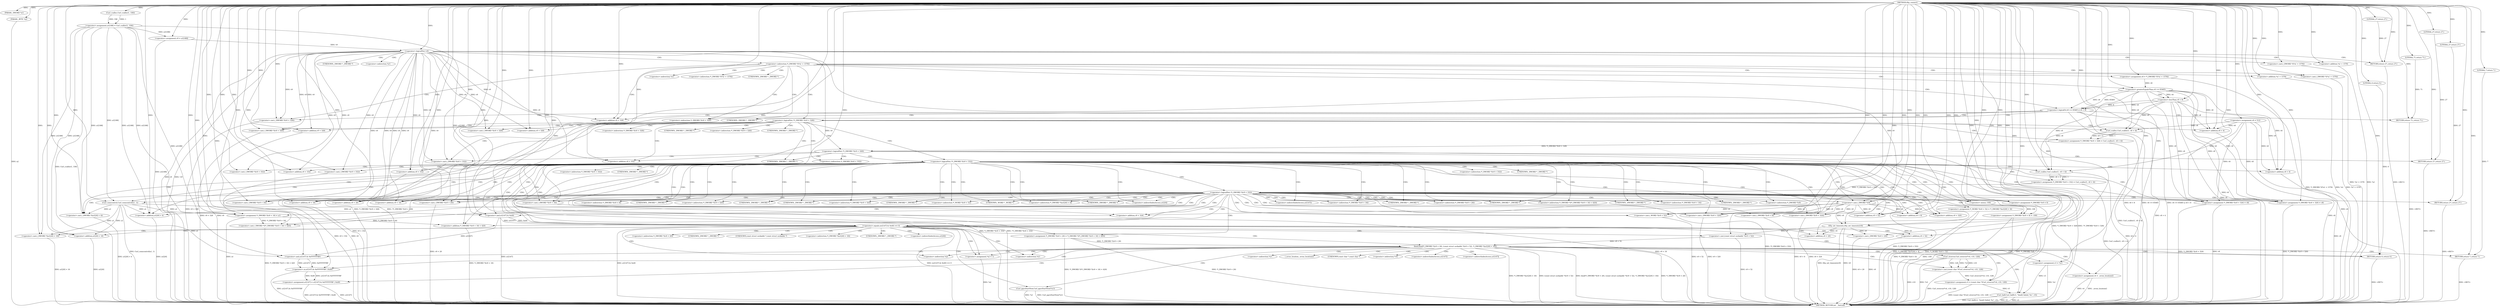 digraph tftp_connect {  
"1000107" [label = "(METHOD,tftp_connect)" ]
"1000377" [label = "(METHOD_RETURN,int __fastcall)" ]
"1000108" [label = "(PARAM,_DWORD *a1)" ]
"1000109" [label = "(PARAM,_BYTE *a2)" ]
"1000117" [label = "(<operator>.assignment,v8 = 512)" ]
"1000120" [label = "(<operator>.assignment,a1[188] = Curl_ccalloc(1, 336))" ]
"1000124" [label = "(Curl_ccalloc,Curl_ccalloc(1, 336))" ]
"1000127" [label = "(<operator>.assignment,v9 = a1[188])" ]
"1000133" [label = "(<operator>.logicalNot,!v9)" ]
"1000135" [label = "(RETURN,return 27;,return 27;)" ]
"1000136" [label = "(LITERAL,27,return 27;)" ]
"1000139" [label = "(<operator>.cast,(_DWORD *)(*a1 + 1576))" ]
"1000141" [label = "(<operator>.addition,*a1 + 1576)" ]
"1000146" [label = "(<operator>.assignment,v8 = *(_DWORD *)(*a1 + 1576))" ]
"1000149" [label = "(<operator>.cast,(_DWORD *)(*a1 + 1576))" ]
"1000151" [label = "(<operator>.addition,*a1 + 1576)" ]
"1000156" [label = "(<operator>.logicalOr,v8 >= 65465 || v8 < 8)" ]
"1000157" [label = "(<operator>.greaterEqualsThan,v8 >= 65465)" ]
"1000160" [label = "(<operator>.lessThan,v8 < 8)" ]
"1000163" [label = "(RETURN,return 71;,return 71;)" ]
"1000164" [label = "(LITERAL,71,return 71;)" ]
"1000166" [label = "(<operator>.logicalNot,!*(_DWORD *)(v9 + 328))" ]
"1000168" [label = "(<operator>.cast,(_DWORD *)(v9 + 328))" ]
"1000170" [label = "(<operator>.addition,v9 + 328)" ]
"1000174" [label = "(<operator>.assignment,*(_DWORD *)(v9 + 328) = Curl_ccalloc(1, v8 + 4))" ]
"1000176" [label = "(<operator>.cast,(_DWORD *)(v9 + 328))" ]
"1000178" [label = "(<operator>.addition,v9 + 328)" ]
"1000181" [label = "(Curl_ccalloc,Curl_ccalloc(1, v8 + 4))" ]
"1000183" [label = "(<operator>.addition,v8 + 4)" ]
"1000187" [label = "(<operator>.logicalNot,!*(_DWORD *)(v9 + 328))" ]
"1000189" [label = "(<operator>.cast,(_DWORD *)(v9 + 328))" ]
"1000191" [label = "(<operator>.addition,v9 + 328)" ]
"1000194" [label = "(RETURN,return 27;,return 27;)" ]
"1000195" [label = "(LITERAL,27,return 27;)" ]
"1000197" [label = "(<operator>.logicalNot,!*(_DWORD *)(v9 + 332))" ]
"1000199" [label = "(<operator>.cast,(_DWORD *)(v9 + 332))" ]
"1000201" [label = "(<operator>.addition,v9 + 332)" ]
"1000205" [label = "(<operator>.assignment,*(_DWORD *)(v9 + 332) = Curl_ccalloc(1, v8 + 4))" ]
"1000207" [label = "(<operator>.cast,(_DWORD *)(v9 + 332))" ]
"1000209" [label = "(<operator>.addition,v9 + 332)" ]
"1000212" [label = "(Curl_ccalloc,Curl_ccalloc(1, v8 + 4))" ]
"1000214" [label = "(<operator>.addition,v8 + 4)" ]
"1000218" [label = "(<operator>.logicalNot,!*(_DWORD *)(v9 + 332))" ]
"1000220" [label = "(<operator>.cast,(_DWORD *)(v9 + 332))" ]
"1000222" [label = "(<operator>.addition,v9 + 332)" ]
"1000225" [label = "(RETURN,return 27;,return 27;)" ]
"1000226" [label = "(LITERAL,27,return 27;)" ]
"1000227" [label = "(Curl_conncontrol,Curl_conncontrol(a1, 1))" ]
"1000230" [label = "(<operator>.assignment,*(_DWORD *)(v9 + 16) = a1)" ]
"1000232" [label = "(<operator>.cast,(_DWORD *)(v9 + 16))" ]
"1000234" [label = "(<operator>.addition,v9 + 16)" ]
"1000238" [label = "(<operator>.assignment,*(_DWORD *)(v9 + 20) = *(_DWORD *)(*(_DWORD *)(v9 + 16) + 420))" ]
"1000240" [label = "(<operator>.cast,(_DWORD *)(v9 + 20))" ]
"1000242" [label = "(<operator>.addition,v9 + 20)" ]
"1000246" [label = "(<operator>.cast,(_DWORD *)(*(_DWORD *)(v9 + 16) + 420))" ]
"1000248" [label = "(<operator>.addition,*(_DWORD *)(v9 + 16) + 420)" ]
"1000250" [label = "(<operator>.cast,(_DWORD *)(v9 + 16))" ]
"1000252" [label = "(<operator>.addition,v9 + 16)" ]
"1000256" [label = "(<operator>.assignment,*(_DWORD *)v9 = 0)" ]
"1000258" [label = "(<operator>.cast,(_DWORD *)v9)" ]
"1000262" [label = "(<operator>.assignment,*(_DWORD *)(v9 + 8) = -100)" ]
"1000264" [label = "(<operator>.cast,(_DWORD *)(v9 + 8))" ]
"1000266" [label = "(<operator>.addition,v9 + 8)" ]
"1000269" [label = "(<operator>.minus,-100)" ]
"1000271" [label = "(<operator>.assignment,*(_DWORD *)(v9 + 320) = v8)" ]
"1000273" [label = "(<operator>.cast,(_DWORD *)(v9 + 320))" ]
"1000275" [label = "(<operator>.addition,v9 + 320)" ]
"1000279" [label = "(<operator>.assignment,*(_DWORD *)(v9 + 324) = v8)" ]
"1000281" [label = "(<operator>.cast,(_DWORD *)(v9 + 324))" ]
"1000283" [label = "(<operator>.addition,v9 + 324)" ]
"1000287" [label = "(<operator>.assignment,*(_WORD *)(v9 + 52) = *(_DWORD *)(a1[20] + 4))" ]
"1000289" [label = "(<operator>.cast,(_WORD *)(v9 + 52))" ]
"1000291" [label = "(<operator>.addition,v9 + 52)" ]
"1000295" [label = "(<operator>.cast,(_DWORD *)(a1[20] + 4))" ]
"1000297" [label = "(<operator>.addition,a1[20] + 4)" ]
"1000302" [label = "(tftp_set_timeouts,tftp_set_timeouts(v9))" ]
"1000305" [label = "(<operator>.equals,(a1[147] & 0x40) == 0)" ]
"1000306" [label = "(<operator>.and,a1[147] & 0x40)" ]
"1000314" [label = "(bind,bind(*(_DWORD *)(v9 + 20), (const struct sockaddr *)(v9 + 52), *(_DWORD *)(a1[20] + 16)))" ]
"1000316" [label = "(<operator>.cast,(_DWORD *)(v9 + 20))" ]
"1000318" [label = "(<operator>.addition,v9 + 20)" ]
"1000321" [label = "(<operator>.cast,(const struct sockaddr *)(v9 + 52))" ]
"1000323" [label = "(<operator>.addition,v9 + 52)" ]
"1000327" [label = "(<operator>.cast,(_DWORD *)(a1[20] + 16))" ]
"1000329" [label = "(<operator>.addition,a1[20] + 16)" ]
"1000335" [label = "(<operator>.assignment,v3 = *a1)" ]
"1000339" [label = "(<operator>.assignment,v4 = _errno_location())" ]
"1000342" [label = "(<operator>.assignment,v5 = (const char *)Curl_strerror(*v4, v10, 128))" ]
"1000344" [label = "(<operator>.cast,(const char *)Curl_strerror(*v4, v10, 128))" ]
"1000346" [label = "(Curl_strerror,Curl_strerror(*v4, v10, 128))" ]
"1000351" [label = "(Curl_failf,Curl_failf(v3, \"bind() failed; %s\", v5))" ]
"1000355" [label = "(RETURN,return 7;,return 7;)" ]
"1000356" [label = "(LITERAL,7,return 7;)" ]
"1000357" [label = "(<operator>.assignment,a1[147] = a1[147] & 0xFFFFFFBF | 0x40)" ]
"1000361" [label = "(<operator>.or,a1[147] & 0xFFFFFFBF | 0x40)" ]
"1000362" [label = "(<operator>.and,a1[147] & 0xFFFFFFBF)" ]
"1000368" [label = "(Curl_pgrsStartNow,Curl_pgrsStartNow(*a1))" ]
"1000371" [label = "(<operator>.assignment,*a2 = 1)" ]
"1000375" [label = "(RETURN,return 0;,return 0;)" ]
"1000376" [label = "(LITERAL,0,return 0;)" ]
"1000138" [label = "(<operator>.indirection,*(_DWORD *)(*a1 + 1576))" ]
"1000140" [label = "(UNKNOWN,_DWORD *,_DWORD *)" ]
"1000142" [label = "(<operator>.indirection,*a1)" ]
"1000148" [label = "(<operator>.indirection,*(_DWORD *)(*a1 + 1576))" ]
"1000150" [label = "(UNKNOWN,_DWORD *,_DWORD *)" ]
"1000152" [label = "(<operator>.indirection,*a1)" ]
"1000167" [label = "(<operator>.indirection,*(_DWORD *)(v9 + 328))" ]
"1000169" [label = "(UNKNOWN,_DWORD *,_DWORD *)" ]
"1000175" [label = "(<operator>.indirection,*(_DWORD *)(v9 + 328))" ]
"1000177" [label = "(UNKNOWN,_DWORD *,_DWORD *)" ]
"1000188" [label = "(<operator>.indirection,*(_DWORD *)(v9 + 328))" ]
"1000190" [label = "(UNKNOWN,_DWORD *,_DWORD *)" ]
"1000198" [label = "(<operator>.indirection,*(_DWORD *)(v9 + 332))" ]
"1000200" [label = "(UNKNOWN,_DWORD *,_DWORD *)" ]
"1000206" [label = "(<operator>.indirection,*(_DWORD *)(v9 + 332))" ]
"1000208" [label = "(UNKNOWN,_DWORD *,_DWORD *)" ]
"1000219" [label = "(<operator>.indirection,*(_DWORD *)(v9 + 332))" ]
"1000221" [label = "(UNKNOWN,_DWORD *,_DWORD *)" ]
"1000231" [label = "(<operator>.indirection,*(_DWORD *)(v9 + 16))" ]
"1000233" [label = "(UNKNOWN,_DWORD *,_DWORD *)" ]
"1000239" [label = "(<operator>.indirection,*(_DWORD *)(v9 + 20))" ]
"1000241" [label = "(UNKNOWN,_DWORD *,_DWORD *)" ]
"1000245" [label = "(<operator>.indirection,*(_DWORD *)(*(_DWORD *)(v9 + 16) + 420))" ]
"1000247" [label = "(UNKNOWN,_DWORD *,_DWORD *)" ]
"1000249" [label = "(<operator>.indirection,*(_DWORD *)(v9 + 16))" ]
"1000251" [label = "(UNKNOWN,_DWORD *,_DWORD *)" ]
"1000257" [label = "(<operator>.indirection,*(_DWORD *)v9)" ]
"1000259" [label = "(UNKNOWN,_DWORD *,_DWORD *)" ]
"1000263" [label = "(<operator>.indirection,*(_DWORD *)(v9 + 8))" ]
"1000265" [label = "(UNKNOWN,_DWORD *,_DWORD *)" ]
"1000272" [label = "(<operator>.indirection,*(_DWORD *)(v9 + 320))" ]
"1000274" [label = "(UNKNOWN,_DWORD *,_DWORD *)" ]
"1000280" [label = "(<operator>.indirection,*(_DWORD *)(v9 + 324))" ]
"1000282" [label = "(UNKNOWN,_DWORD *,_DWORD *)" ]
"1000288" [label = "(<operator>.indirection,*(_WORD *)(v9 + 52))" ]
"1000290" [label = "(UNKNOWN,_WORD *,_WORD *)" ]
"1000294" [label = "(<operator>.indirection,*(_DWORD *)(a1[20] + 4))" ]
"1000296" [label = "(UNKNOWN,_DWORD *,_DWORD *)" ]
"1000298" [label = "(<operator>.indirectIndexAccess,a1[20])" ]
"1000307" [label = "(<operator>.indirectIndexAccess,a1[147])" ]
"1000315" [label = "(<operator>.indirection,*(_DWORD *)(v9 + 20))" ]
"1000317" [label = "(UNKNOWN,_DWORD *,_DWORD *)" ]
"1000322" [label = "(UNKNOWN,const struct sockaddr *,const struct sockaddr *)" ]
"1000326" [label = "(<operator>.indirection,*(_DWORD *)(a1[20] + 16))" ]
"1000328" [label = "(UNKNOWN,_DWORD *,_DWORD *)" ]
"1000330" [label = "(<operator>.indirectIndexAccess,a1[20])" ]
"1000337" [label = "(<operator>.indirection,*a1)" ]
"1000341" [label = "(_errno_location,_errno_location())" ]
"1000345" [label = "(UNKNOWN,const char *,const char *)" ]
"1000347" [label = "(<operator>.indirection,*v4)" ]
"1000358" [label = "(<operator>.indirectIndexAccess,a1[147])" ]
"1000363" [label = "(<operator>.indirectIndexAccess,a1[147])" ]
"1000369" [label = "(<operator>.indirection,*a1)" ]
"1000372" [label = "(<operator>.indirection,*a2)" ]
  "1000212" -> "1000377"  [ label = "DDG: v8 + 4"] 
  "1000146" -> "1000377"  [ label = "DDG: *(_DWORD *)(*a1 + 1576)"] 
  "1000344" -> "1000377"  [ label = "DDG: Curl_strerror(*v4, v10, 128)"] 
  "1000205" -> "1000377"  [ label = "DDG: Curl_ccalloc(1, v8 + 4)"] 
  "1000174" -> "1000377"  [ label = "DDG: Curl_ccalloc(1, v8 + 4)"] 
  "1000287" -> "1000377"  [ label = "DDG: *(_DWORD *)(a1[20] + 4)"] 
  "1000166" -> "1000377"  [ label = "DDG: *(_DWORD *)(v9 + 328)"] 
  "1000160" -> "1000377"  [ label = "DDG: v8"] 
  "1000218" -> "1000377"  [ label = "DDG: !*(_DWORD *)(v9 + 332)"] 
  "1000189" -> "1000377"  [ label = "DDG: v9 + 328"] 
  "1000306" -> "1000377"  [ label = "DDG: a1[147]"] 
  "1000351" -> "1000377"  [ label = "DDG: v3"] 
  "1000109" -> "1000377"  [ label = "DDG: a2"] 
  "1000222" -> "1000377"  [ label = "DDG: v9"] 
  "1000238" -> "1000377"  [ label = "DDG: *(_DWORD *)(v9 + 20)"] 
  "1000166" -> "1000377"  [ label = "DDG: !*(_DWORD *)(v9 + 328)"] 
  "1000342" -> "1000377"  [ label = "DDG: (const char *)Curl_strerror(*v4, v10, 128)"] 
  "1000329" -> "1000377"  [ label = "DDG: a1[20]"] 
  "1000314" -> "1000377"  [ label = "DDG: (const struct sockaddr *)(v9 + 52)"] 
  "1000262" -> "1000377"  [ label = "DDG: -100"] 
  "1000120" -> "1000377"  [ label = "DDG: Curl_ccalloc(1, 336)"] 
  "1000335" -> "1000377"  [ label = "DDG: *a1"] 
  "1000117" -> "1000377"  [ label = "DDG: v8"] 
  "1000141" -> "1000377"  [ label = "DDG: *a1"] 
  "1000183" -> "1000377"  [ label = "DDG: v8"] 
  "1000351" -> "1000377"  [ label = "DDG: Curl_failf(v3, \"bind() failed; %s\", v5)"] 
  "1000321" -> "1000377"  [ label = "DDG: v9 + 52"] 
  "1000156" -> "1000377"  [ label = "DDG: v8 >= 65465"] 
  "1000368" -> "1000377"  [ label = "DDG: *a1"] 
  "1000151" -> "1000377"  [ label = "DDG: *a1"] 
  "1000133" -> "1000377"  [ label = "DDG: v9"] 
  "1000297" -> "1000377"  [ label = "DDG: a1[20]"] 
  "1000271" -> "1000377"  [ label = "DDG: *(_DWORD *)(v9 + 320)"] 
  "1000281" -> "1000377"  [ label = "DDG: v9 + 324"] 
  "1000264" -> "1000377"  [ label = "DDG: v9 + 8"] 
  "1000227" -> "1000377"  [ label = "DDG: Curl_conncontrol(a1, 1)"] 
  "1000302" -> "1000377"  [ label = "DDG: tftp_set_timeouts(v9)"] 
  "1000181" -> "1000377"  [ label = "DDG: v8 + 4"] 
  "1000133" -> "1000377"  [ label = "DDG: !v9"] 
  "1000368" -> "1000377"  [ label = "DDG: Curl_pgrsStartNow(*a1)"] 
  "1000339" -> "1000377"  [ label = "DDG: _errno_location()"] 
  "1000157" -> "1000377"  [ label = "DDG: v8"] 
  "1000214" -> "1000377"  [ label = "DDG: v8"] 
  "1000230" -> "1000377"  [ label = "DDG: a1"] 
  "1000262" -> "1000377"  [ label = "DDG: *(_DWORD *)(v9 + 8)"] 
  "1000287" -> "1000377"  [ label = "DDG: *(_WORD *)(v9 + 52)"] 
  "1000357" -> "1000377"  [ label = "DDG: a1[147] & 0xFFFFFFBF | 0x40"] 
  "1000220" -> "1000377"  [ label = "DDG: v9 + 332"] 
  "1000314" -> "1000377"  [ label = "DDG: bind(*(_DWORD *)(v9 + 20), (const struct sockaddr *)(v9 + 52), *(_DWORD *)(a1[20] + 16))"] 
  "1000273" -> "1000377"  [ label = "DDG: v9 + 320"] 
  "1000248" -> "1000377"  [ label = "DDG: *(_DWORD *)(v9 + 16)"] 
  "1000246" -> "1000377"  [ label = "DDG: *(_DWORD *)(v9 + 16) + 420"] 
  "1000250" -> "1000377"  [ label = "DDG: v9 + 16"] 
  "1000168" -> "1000377"  [ label = "DDG: v9 + 328"] 
  "1000289" -> "1000377"  [ label = "DDG: v9 + 52"] 
  "1000279" -> "1000377"  [ label = "DDG: v8"] 
  "1000302" -> "1000377"  [ label = "DDG: v9"] 
  "1000197" -> "1000377"  [ label = "DDG: *(_DWORD *)(v9 + 332)"] 
  "1000371" -> "1000377"  [ label = "DDG: *a2"] 
  "1000346" -> "1000377"  [ label = "DDG: v10"] 
  "1000256" -> "1000377"  [ label = "DDG: *(_DWORD *)v9"] 
  "1000187" -> "1000377"  [ label = "DDG: *(_DWORD *)(v9 + 328)"] 
  "1000314" -> "1000377"  [ label = "DDG: *(_DWORD *)(v9 + 20)"] 
  "1000139" -> "1000377"  [ label = "DDG: *a1 + 1576"] 
  "1000191" -> "1000377"  [ label = "DDG: v9"] 
  "1000279" -> "1000377"  [ label = "DDG: *(_DWORD *)(v9 + 324)"] 
  "1000156" -> "1000377"  [ label = "DDG: v8 >= 65465 || v8 < 8"] 
  "1000305" -> "1000377"  [ label = "DDG: a1[147] & 0x40"] 
  "1000199" -> "1000377"  [ label = "DDG: v9 + 332"] 
  "1000187" -> "1000377"  [ label = "DDG: !*(_DWORD *)(v9 + 328)"] 
  "1000327" -> "1000377"  [ label = "DDG: a1[20] + 16"] 
  "1000240" -> "1000377"  [ label = "DDG: v9 + 20"] 
  "1000351" -> "1000377"  [ label = "DDG: v5"] 
  "1000346" -> "1000377"  [ label = "DDG: *v4"] 
  "1000305" -> "1000377"  [ label = "DDG: (a1[147] & 0x40) == 0"] 
  "1000127" -> "1000377"  [ label = "DDG: a1[188]"] 
  "1000156" -> "1000377"  [ label = "DDG: v8 < 8"] 
  "1000339" -> "1000377"  [ label = "DDG: v4"] 
  "1000316" -> "1000377"  [ label = "DDG: v9 + 20"] 
  "1000314" -> "1000377"  [ label = "DDG: *(_DWORD *)(a1[20] + 16)"] 
  "1000197" -> "1000377"  [ label = "DDG: !*(_DWORD *)(v9 + 332)"] 
  "1000295" -> "1000377"  [ label = "DDG: a1[20] + 4"] 
  "1000238" -> "1000377"  [ label = "DDG: *(_DWORD *)(*(_DWORD *)(v9 + 16) + 420)"] 
  "1000323" -> "1000377"  [ label = "DDG: v9"] 
  "1000357" -> "1000377"  [ label = "DDG: a1[147]"] 
  "1000361" -> "1000377"  [ label = "DDG: a1[147] & 0xFFFFFFBF"] 
  "1000218" -> "1000377"  [ label = "DDG: *(_DWORD *)(v9 + 332)"] 
  "1000149" -> "1000377"  [ label = "DDG: *a1 + 1576"] 
  "1000163" -> "1000377"  [ label = "DDG: <RET>"] 
  "1000375" -> "1000377"  [ label = "DDG: <RET>"] 
  "1000225" -> "1000377"  [ label = "DDG: <RET>"] 
  "1000194" -> "1000377"  [ label = "DDG: <RET>"] 
  "1000355" -> "1000377"  [ label = "DDG: <RET>"] 
  "1000135" -> "1000377"  [ label = "DDG: <RET>"] 
  "1000107" -> "1000108"  [ label = "DDG: "] 
  "1000107" -> "1000109"  [ label = "DDG: "] 
  "1000107" -> "1000117"  [ label = "DDG: "] 
  "1000124" -> "1000120"  [ label = "DDG: 1"] 
  "1000124" -> "1000120"  [ label = "DDG: 336"] 
  "1000107" -> "1000124"  [ label = "DDG: "] 
  "1000120" -> "1000127"  [ label = "DDG: a1[188]"] 
  "1000107" -> "1000127"  [ label = "DDG: "] 
  "1000127" -> "1000133"  [ label = "DDG: v9"] 
  "1000107" -> "1000133"  [ label = "DDG: "] 
  "1000136" -> "1000135"  [ label = "DDG: 27"] 
  "1000107" -> "1000135"  [ label = "DDG: "] 
  "1000107" -> "1000136"  [ label = "DDG: "] 
  "1000107" -> "1000139"  [ label = "DDG: "] 
  "1000107" -> "1000141"  [ label = "DDG: "] 
  "1000107" -> "1000146"  [ label = "DDG: "] 
  "1000107" -> "1000149"  [ label = "DDG: "] 
  "1000107" -> "1000151"  [ label = "DDG: "] 
  "1000157" -> "1000156"  [ label = "DDG: v8"] 
  "1000157" -> "1000156"  [ label = "DDG: 65465"] 
  "1000146" -> "1000157"  [ label = "DDG: v8"] 
  "1000107" -> "1000157"  [ label = "DDG: "] 
  "1000160" -> "1000156"  [ label = "DDG: v8"] 
  "1000160" -> "1000156"  [ label = "DDG: 8"] 
  "1000157" -> "1000160"  [ label = "DDG: v8"] 
  "1000107" -> "1000160"  [ label = "DDG: "] 
  "1000164" -> "1000163"  [ label = "DDG: 71"] 
  "1000107" -> "1000163"  [ label = "DDG: "] 
  "1000107" -> "1000164"  [ label = "DDG: "] 
  "1000133" -> "1000168"  [ label = "DDG: v9"] 
  "1000107" -> "1000168"  [ label = "DDG: "] 
  "1000133" -> "1000170"  [ label = "DDG: v9"] 
  "1000107" -> "1000170"  [ label = "DDG: "] 
  "1000181" -> "1000174"  [ label = "DDG: 1"] 
  "1000181" -> "1000174"  [ label = "DDG: v8 + 4"] 
  "1000107" -> "1000176"  [ label = "DDG: "] 
  "1000133" -> "1000176"  [ label = "DDG: v9"] 
  "1000107" -> "1000178"  [ label = "DDG: "] 
  "1000133" -> "1000178"  [ label = "DDG: v9"] 
  "1000107" -> "1000181"  [ label = "DDG: "] 
  "1000160" -> "1000181"  [ label = "DDG: v8"] 
  "1000117" -> "1000181"  [ label = "DDG: v8"] 
  "1000157" -> "1000181"  [ label = "DDG: v8"] 
  "1000160" -> "1000183"  [ label = "DDG: v8"] 
  "1000117" -> "1000183"  [ label = "DDG: v8"] 
  "1000157" -> "1000183"  [ label = "DDG: v8"] 
  "1000107" -> "1000183"  [ label = "DDG: "] 
  "1000174" -> "1000187"  [ label = "DDG: *(_DWORD *)(v9 + 328)"] 
  "1000107" -> "1000189"  [ label = "DDG: "] 
  "1000133" -> "1000189"  [ label = "DDG: v9"] 
  "1000107" -> "1000191"  [ label = "DDG: "] 
  "1000133" -> "1000191"  [ label = "DDG: v9"] 
  "1000195" -> "1000194"  [ label = "DDG: 27"] 
  "1000107" -> "1000194"  [ label = "DDG: "] 
  "1000107" -> "1000195"  [ label = "DDG: "] 
  "1000107" -> "1000199"  [ label = "DDG: "] 
  "1000133" -> "1000199"  [ label = "DDG: v9"] 
  "1000107" -> "1000201"  [ label = "DDG: "] 
  "1000133" -> "1000201"  [ label = "DDG: v9"] 
  "1000212" -> "1000205"  [ label = "DDG: 1"] 
  "1000212" -> "1000205"  [ label = "DDG: v8 + 4"] 
  "1000107" -> "1000207"  [ label = "DDG: "] 
  "1000133" -> "1000207"  [ label = "DDG: v9"] 
  "1000107" -> "1000209"  [ label = "DDG: "] 
  "1000133" -> "1000209"  [ label = "DDG: v9"] 
  "1000107" -> "1000212"  [ label = "DDG: "] 
  "1000160" -> "1000212"  [ label = "DDG: v8"] 
  "1000157" -> "1000212"  [ label = "DDG: v8"] 
  "1000117" -> "1000212"  [ label = "DDG: v8"] 
  "1000160" -> "1000214"  [ label = "DDG: v8"] 
  "1000157" -> "1000214"  [ label = "DDG: v8"] 
  "1000117" -> "1000214"  [ label = "DDG: v8"] 
  "1000107" -> "1000214"  [ label = "DDG: "] 
  "1000205" -> "1000218"  [ label = "DDG: *(_DWORD *)(v9 + 332)"] 
  "1000107" -> "1000220"  [ label = "DDG: "] 
  "1000133" -> "1000220"  [ label = "DDG: v9"] 
  "1000107" -> "1000222"  [ label = "DDG: "] 
  "1000133" -> "1000222"  [ label = "DDG: v9"] 
  "1000226" -> "1000225"  [ label = "DDG: 27"] 
  "1000107" -> "1000225"  [ label = "DDG: "] 
  "1000107" -> "1000226"  [ label = "DDG: "] 
  "1000107" -> "1000227"  [ label = "DDG: "] 
  "1000120" -> "1000227"  [ label = "DDG: a1[188]"] 
  "1000227" -> "1000230"  [ label = "DDG: a1"] 
  "1000107" -> "1000230"  [ label = "DDG: "] 
  "1000120" -> "1000230"  [ label = "DDG: a1[188]"] 
  "1000107" -> "1000232"  [ label = "DDG: "] 
  "1000133" -> "1000232"  [ label = "DDG: v9"] 
  "1000107" -> "1000234"  [ label = "DDG: "] 
  "1000133" -> "1000234"  [ label = "DDG: v9"] 
  "1000107" -> "1000240"  [ label = "DDG: "] 
  "1000133" -> "1000240"  [ label = "DDG: v9"] 
  "1000107" -> "1000242"  [ label = "DDG: "] 
  "1000133" -> "1000242"  [ label = "DDG: v9"] 
  "1000230" -> "1000246"  [ label = "DDG: *(_DWORD *)(v9 + 16)"] 
  "1000107" -> "1000246"  [ label = "DDG: "] 
  "1000230" -> "1000248"  [ label = "DDG: *(_DWORD *)(v9 + 16)"] 
  "1000107" -> "1000250"  [ label = "DDG: "] 
  "1000133" -> "1000250"  [ label = "DDG: v9"] 
  "1000107" -> "1000252"  [ label = "DDG: "] 
  "1000133" -> "1000252"  [ label = "DDG: v9"] 
  "1000107" -> "1000248"  [ label = "DDG: "] 
  "1000107" -> "1000256"  [ label = "DDG: "] 
  "1000107" -> "1000258"  [ label = "DDG: "] 
  "1000133" -> "1000258"  [ label = "DDG: v9"] 
  "1000269" -> "1000262"  [ label = "DDG: 100"] 
  "1000258" -> "1000264"  [ label = "DDG: v9"] 
  "1000107" -> "1000264"  [ label = "DDG: "] 
  "1000258" -> "1000266"  [ label = "DDG: v9"] 
  "1000107" -> "1000266"  [ label = "DDG: "] 
  "1000107" -> "1000269"  [ label = "DDG: "] 
  "1000160" -> "1000271"  [ label = "DDG: v8"] 
  "1000117" -> "1000271"  [ label = "DDG: v8"] 
  "1000157" -> "1000271"  [ label = "DDG: v8"] 
  "1000107" -> "1000271"  [ label = "DDG: "] 
  "1000107" -> "1000273"  [ label = "DDG: "] 
  "1000258" -> "1000273"  [ label = "DDG: v9"] 
  "1000107" -> "1000275"  [ label = "DDG: "] 
  "1000258" -> "1000275"  [ label = "DDG: v9"] 
  "1000107" -> "1000279"  [ label = "DDG: "] 
  "1000160" -> "1000279"  [ label = "DDG: v8"] 
  "1000117" -> "1000279"  [ label = "DDG: v8"] 
  "1000157" -> "1000279"  [ label = "DDG: v8"] 
  "1000107" -> "1000281"  [ label = "DDG: "] 
  "1000258" -> "1000281"  [ label = "DDG: v9"] 
  "1000107" -> "1000283"  [ label = "DDG: "] 
  "1000258" -> "1000283"  [ label = "DDG: v9"] 
  "1000107" -> "1000289"  [ label = "DDG: "] 
  "1000258" -> "1000289"  [ label = "DDG: v9"] 
  "1000107" -> "1000291"  [ label = "DDG: "] 
  "1000258" -> "1000291"  [ label = "DDG: v9"] 
  "1000227" -> "1000295"  [ label = "DDG: a1"] 
  "1000107" -> "1000295"  [ label = "DDG: "] 
  "1000120" -> "1000295"  [ label = "DDG: a1[188]"] 
  "1000227" -> "1000297"  [ label = "DDG: a1"] 
  "1000107" -> "1000297"  [ label = "DDG: "] 
  "1000120" -> "1000297"  [ label = "DDG: a1[188]"] 
  "1000107" -> "1000302"  [ label = "DDG: "] 
  "1000258" -> "1000302"  [ label = "DDG: v9"] 
  "1000306" -> "1000305"  [ label = "DDG: a1[147]"] 
  "1000306" -> "1000305"  [ label = "DDG: 0x40"] 
  "1000227" -> "1000306"  [ label = "DDG: a1"] 
  "1000107" -> "1000306"  [ label = "DDG: "] 
  "1000120" -> "1000306"  [ label = "DDG: a1[188]"] 
  "1000107" -> "1000305"  [ label = "DDG: "] 
  "1000238" -> "1000314"  [ label = "DDG: *(_DWORD *)(v9 + 20)"] 
  "1000302" -> "1000316"  [ label = "DDG: v9"] 
  "1000107" -> "1000316"  [ label = "DDG: "] 
  "1000302" -> "1000318"  [ label = "DDG: v9"] 
  "1000107" -> "1000318"  [ label = "DDG: "] 
  "1000321" -> "1000314"  [ label = "DDG: v9 + 52"] 
  "1000107" -> "1000321"  [ label = "DDG: "] 
  "1000302" -> "1000321"  [ label = "DDG: v9"] 
  "1000107" -> "1000323"  [ label = "DDG: "] 
  "1000302" -> "1000323"  [ label = "DDG: v9"] 
  "1000227" -> "1000327"  [ label = "DDG: a1"] 
  "1000107" -> "1000327"  [ label = "DDG: "] 
  "1000120" -> "1000327"  [ label = "DDG: a1[188]"] 
  "1000227" -> "1000329"  [ label = "DDG: a1"] 
  "1000107" -> "1000329"  [ label = "DDG: "] 
  "1000120" -> "1000329"  [ label = "DDG: a1[188]"] 
  "1000107" -> "1000335"  [ label = "DDG: "] 
  "1000107" -> "1000339"  [ label = "DDG: "] 
  "1000344" -> "1000342"  [ label = "DDG: Curl_strerror(*v4, v10, 128)"] 
  "1000107" -> "1000342"  [ label = "DDG: "] 
  "1000346" -> "1000344"  [ label = "DDG: *v4"] 
  "1000346" -> "1000344"  [ label = "DDG: v10"] 
  "1000346" -> "1000344"  [ label = "DDG: 128"] 
  "1000107" -> "1000346"  [ label = "DDG: "] 
  "1000335" -> "1000351"  [ label = "DDG: v3"] 
  "1000107" -> "1000351"  [ label = "DDG: "] 
  "1000342" -> "1000351"  [ label = "DDG: v5"] 
  "1000356" -> "1000355"  [ label = "DDG: 7"] 
  "1000107" -> "1000355"  [ label = "DDG: "] 
  "1000107" -> "1000356"  [ label = "DDG: "] 
  "1000361" -> "1000357"  [ label = "DDG: a1[147] & 0xFFFFFFBF"] 
  "1000361" -> "1000357"  [ label = "DDG: 0x40"] 
  "1000362" -> "1000361"  [ label = "DDG: a1[147]"] 
  "1000362" -> "1000361"  [ label = "DDG: 0xFFFFFFBF"] 
  "1000306" -> "1000362"  [ label = "DDG: a1[147]"] 
  "1000227" -> "1000362"  [ label = "DDG: a1"] 
  "1000107" -> "1000362"  [ label = "DDG: "] 
  "1000120" -> "1000362"  [ label = "DDG: a1[188]"] 
  "1000107" -> "1000361"  [ label = "DDG: "] 
  "1000107" -> "1000371"  [ label = "DDG: "] 
  "1000376" -> "1000375"  [ label = "DDG: 0"] 
  "1000107" -> "1000375"  [ label = "DDG: "] 
  "1000107" -> "1000376"  [ label = "DDG: "] 
  "1000133" -> "1000142"  [ label = "CDG: "] 
  "1000133" -> "1000141"  [ label = "CDG: "] 
  "1000133" -> "1000140"  [ label = "CDG: "] 
  "1000133" -> "1000139"  [ label = "CDG: "] 
  "1000133" -> "1000138"  [ label = "CDG: "] 
  "1000133" -> "1000135"  [ label = "CDG: "] 
  "1000138" -> "1000157"  [ label = "CDG: "] 
  "1000138" -> "1000156"  [ label = "CDG: "] 
  "1000138" -> "1000152"  [ label = "CDG: "] 
  "1000138" -> "1000151"  [ label = "CDG: "] 
  "1000138" -> "1000150"  [ label = "CDG: "] 
  "1000138" -> "1000149"  [ label = "CDG: "] 
  "1000138" -> "1000148"  [ label = "CDG: "] 
  "1000138" -> "1000146"  [ label = "CDG: "] 
  "1000138" -> "1000170"  [ label = "CDG: "] 
  "1000138" -> "1000169"  [ label = "CDG: "] 
  "1000138" -> "1000168"  [ label = "CDG: "] 
  "1000138" -> "1000167"  [ label = "CDG: "] 
  "1000138" -> "1000166"  [ label = "CDG: "] 
  "1000156" -> "1000170"  [ label = "CDG: "] 
  "1000156" -> "1000169"  [ label = "CDG: "] 
  "1000156" -> "1000168"  [ label = "CDG: "] 
  "1000156" -> "1000167"  [ label = "CDG: "] 
  "1000156" -> "1000166"  [ label = "CDG: "] 
  "1000156" -> "1000163"  [ label = "CDG: "] 
  "1000157" -> "1000160"  [ label = "CDG: "] 
  "1000166" -> "1000176"  [ label = "CDG: "] 
  "1000166" -> "1000175"  [ label = "CDG: "] 
  "1000166" -> "1000174"  [ label = "CDG: "] 
  "1000166" -> "1000191"  [ label = "CDG: "] 
  "1000166" -> "1000190"  [ label = "CDG: "] 
  "1000166" -> "1000189"  [ label = "CDG: "] 
  "1000166" -> "1000188"  [ label = "CDG: "] 
  "1000166" -> "1000187"  [ label = "CDG: "] 
  "1000166" -> "1000183"  [ label = "CDG: "] 
  "1000166" -> "1000181"  [ label = "CDG: "] 
  "1000166" -> "1000178"  [ label = "CDG: "] 
  "1000166" -> "1000177"  [ label = "CDG: "] 
  "1000166" -> "1000201"  [ label = "CDG: "] 
  "1000166" -> "1000200"  [ label = "CDG: "] 
  "1000166" -> "1000199"  [ label = "CDG: "] 
  "1000166" -> "1000198"  [ label = "CDG: "] 
  "1000166" -> "1000197"  [ label = "CDG: "] 
  "1000187" -> "1000201"  [ label = "CDG: "] 
  "1000187" -> "1000200"  [ label = "CDG: "] 
  "1000187" -> "1000199"  [ label = "CDG: "] 
  "1000187" -> "1000198"  [ label = "CDG: "] 
  "1000187" -> "1000197"  [ label = "CDG: "] 
  "1000187" -> "1000194"  [ label = "CDG: "] 
  "1000197" -> "1000208"  [ label = "CDG: "] 
  "1000197" -> "1000207"  [ label = "CDG: "] 
  "1000197" -> "1000206"  [ label = "CDG: "] 
  "1000197" -> "1000205"  [ label = "CDG: "] 
  "1000197" -> "1000222"  [ label = "CDG: "] 
  "1000197" -> "1000221"  [ label = "CDG: "] 
  "1000197" -> "1000220"  [ label = "CDG: "] 
  "1000197" -> "1000219"  [ label = "CDG: "] 
  "1000197" -> "1000218"  [ label = "CDG: "] 
  "1000197" -> "1000214"  [ label = "CDG: "] 
  "1000197" -> "1000212"  [ label = "CDG: "] 
  "1000197" -> "1000209"  [ label = "CDG: "] 
  "1000197" -> "1000240"  [ label = "CDG: "] 
  "1000197" -> "1000239"  [ label = "CDG: "] 
  "1000197" -> "1000238"  [ label = "CDG: "] 
  "1000197" -> "1000234"  [ label = "CDG: "] 
  "1000197" -> "1000233"  [ label = "CDG: "] 
  "1000197" -> "1000232"  [ label = "CDG: "] 
  "1000197" -> "1000231"  [ label = "CDG: "] 
  "1000197" -> "1000230"  [ label = "CDG: "] 
  "1000197" -> "1000227"  [ label = "CDG: "] 
  "1000197" -> "1000256"  [ label = "CDG: "] 
  "1000197" -> "1000252"  [ label = "CDG: "] 
  "1000197" -> "1000251"  [ label = "CDG: "] 
  "1000197" -> "1000250"  [ label = "CDG: "] 
  "1000197" -> "1000249"  [ label = "CDG: "] 
  "1000197" -> "1000248"  [ label = "CDG: "] 
  "1000197" -> "1000247"  [ label = "CDG: "] 
  "1000197" -> "1000246"  [ label = "CDG: "] 
  "1000197" -> "1000245"  [ label = "CDG: "] 
  "1000197" -> "1000242"  [ label = "CDG: "] 
  "1000197" -> "1000241"  [ label = "CDG: "] 
  "1000197" -> "1000272"  [ label = "CDG: "] 
  "1000197" -> "1000271"  [ label = "CDG: "] 
  "1000197" -> "1000269"  [ label = "CDG: "] 
  "1000197" -> "1000266"  [ label = "CDG: "] 
  "1000197" -> "1000265"  [ label = "CDG: "] 
  "1000197" -> "1000264"  [ label = "CDG: "] 
  "1000197" -> "1000263"  [ label = "CDG: "] 
  "1000197" -> "1000262"  [ label = "CDG: "] 
  "1000197" -> "1000259"  [ label = "CDG: "] 
  "1000197" -> "1000258"  [ label = "CDG: "] 
  "1000197" -> "1000257"  [ label = "CDG: "] 
  "1000197" -> "1000288"  [ label = "CDG: "] 
  "1000197" -> "1000287"  [ label = "CDG: "] 
  "1000197" -> "1000283"  [ label = "CDG: "] 
  "1000197" -> "1000282"  [ label = "CDG: "] 
  "1000197" -> "1000281"  [ label = "CDG: "] 
  "1000197" -> "1000280"  [ label = "CDG: "] 
  "1000197" -> "1000279"  [ label = "CDG: "] 
  "1000197" -> "1000275"  [ label = "CDG: "] 
  "1000197" -> "1000274"  [ label = "CDG: "] 
  "1000197" -> "1000273"  [ label = "CDG: "] 
  "1000197" -> "1000302"  [ label = "CDG: "] 
  "1000197" -> "1000298"  [ label = "CDG: "] 
  "1000197" -> "1000297"  [ label = "CDG: "] 
  "1000197" -> "1000296"  [ label = "CDG: "] 
  "1000197" -> "1000295"  [ label = "CDG: "] 
  "1000197" -> "1000294"  [ label = "CDG: "] 
  "1000197" -> "1000291"  [ label = "CDG: "] 
  "1000197" -> "1000290"  [ label = "CDG: "] 
  "1000197" -> "1000289"  [ label = "CDG: "] 
  "1000197" -> "1000307"  [ label = "CDG: "] 
  "1000197" -> "1000306"  [ label = "CDG: "] 
  "1000197" -> "1000305"  [ label = "CDG: "] 
  "1000218" -> "1000240"  [ label = "CDG: "] 
  "1000218" -> "1000239"  [ label = "CDG: "] 
  "1000218" -> "1000238"  [ label = "CDG: "] 
  "1000218" -> "1000234"  [ label = "CDG: "] 
  "1000218" -> "1000233"  [ label = "CDG: "] 
  "1000218" -> "1000232"  [ label = "CDG: "] 
  "1000218" -> "1000231"  [ label = "CDG: "] 
  "1000218" -> "1000230"  [ label = "CDG: "] 
  "1000218" -> "1000227"  [ label = "CDG: "] 
  "1000218" -> "1000225"  [ label = "CDG: "] 
  "1000218" -> "1000256"  [ label = "CDG: "] 
  "1000218" -> "1000252"  [ label = "CDG: "] 
  "1000218" -> "1000251"  [ label = "CDG: "] 
  "1000218" -> "1000250"  [ label = "CDG: "] 
  "1000218" -> "1000249"  [ label = "CDG: "] 
  "1000218" -> "1000248"  [ label = "CDG: "] 
  "1000218" -> "1000247"  [ label = "CDG: "] 
  "1000218" -> "1000246"  [ label = "CDG: "] 
  "1000218" -> "1000245"  [ label = "CDG: "] 
  "1000218" -> "1000242"  [ label = "CDG: "] 
  "1000218" -> "1000241"  [ label = "CDG: "] 
  "1000218" -> "1000272"  [ label = "CDG: "] 
  "1000218" -> "1000271"  [ label = "CDG: "] 
  "1000218" -> "1000269"  [ label = "CDG: "] 
  "1000218" -> "1000266"  [ label = "CDG: "] 
  "1000218" -> "1000265"  [ label = "CDG: "] 
  "1000218" -> "1000264"  [ label = "CDG: "] 
  "1000218" -> "1000263"  [ label = "CDG: "] 
  "1000218" -> "1000262"  [ label = "CDG: "] 
  "1000218" -> "1000259"  [ label = "CDG: "] 
  "1000218" -> "1000258"  [ label = "CDG: "] 
  "1000218" -> "1000257"  [ label = "CDG: "] 
  "1000218" -> "1000288"  [ label = "CDG: "] 
  "1000218" -> "1000287"  [ label = "CDG: "] 
  "1000218" -> "1000283"  [ label = "CDG: "] 
  "1000218" -> "1000282"  [ label = "CDG: "] 
  "1000218" -> "1000281"  [ label = "CDG: "] 
  "1000218" -> "1000280"  [ label = "CDG: "] 
  "1000218" -> "1000279"  [ label = "CDG: "] 
  "1000218" -> "1000275"  [ label = "CDG: "] 
  "1000218" -> "1000274"  [ label = "CDG: "] 
  "1000218" -> "1000273"  [ label = "CDG: "] 
  "1000218" -> "1000302"  [ label = "CDG: "] 
  "1000218" -> "1000298"  [ label = "CDG: "] 
  "1000218" -> "1000297"  [ label = "CDG: "] 
  "1000218" -> "1000296"  [ label = "CDG: "] 
  "1000218" -> "1000295"  [ label = "CDG: "] 
  "1000218" -> "1000294"  [ label = "CDG: "] 
  "1000218" -> "1000291"  [ label = "CDG: "] 
  "1000218" -> "1000290"  [ label = "CDG: "] 
  "1000218" -> "1000289"  [ label = "CDG: "] 
  "1000218" -> "1000307"  [ label = "CDG: "] 
  "1000218" -> "1000306"  [ label = "CDG: "] 
  "1000218" -> "1000305"  [ label = "CDG: "] 
  "1000305" -> "1000318"  [ label = "CDG: "] 
  "1000305" -> "1000317"  [ label = "CDG: "] 
  "1000305" -> "1000316"  [ label = "CDG: "] 
  "1000305" -> "1000315"  [ label = "CDG: "] 
  "1000305" -> "1000314"  [ label = "CDG: "] 
  "1000305" -> "1000330"  [ label = "CDG: "] 
  "1000305" -> "1000329"  [ label = "CDG: "] 
  "1000305" -> "1000328"  [ label = "CDG: "] 
  "1000305" -> "1000327"  [ label = "CDG: "] 
  "1000305" -> "1000326"  [ label = "CDG: "] 
  "1000305" -> "1000323"  [ label = "CDG: "] 
  "1000305" -> "1000322"  [ label = "CDG: "] 
  "1000305" -> "1000321"  [ label = "CDG: "] 
  "1000305" -> "1000368"  [ label = "CDG: "] 
  "1000305" -> "1000375"  [ label = "CDG: "] 
  "1000305" -> "1000372"  [ label = "CDG: "] 
  "1000305" -> "1000371"  [ label = "CDG: "] 
  "1000305" -> "1000369"  [ label = "CDG: "] 
  "1000314" -> "1000335"  [ label = "CDG: "] 
  "1000314" -> "1000351"  [ label = "CDG: "] 
  "1000314" -> "1000347"  [ label = "CDG: "] 
  "1000314" -> "1000346"  [ label = "CDG: "] 
  "1000314" -> "1000345"  [ label = "CDG: "] 
  "1000314" -> "1000344"  [ label = "CDG: "] 
  "1000314" -> "1000342"  [ label = "CDG: "] 
  "1000314" -> "1000341"  [ label = "CDG: "] 
  "1000314" -> "1000339"  [ label = "CDG: "] 
  "1000314" -> "1000337"  [ label = "CDG: "] 
  "1000314" -> "1000368"  [ label = "CDG: "] 
  "1000314" -> "1000363"  [ label = "CDG: "] 
  "1000314" -> "1000362"  [ label = "CDG: "] 
  "1000314" -> "1000361"  [ label = "CDG: "] 
  "1000314" -> "1000358"  [ label = "CDG: "] 
  "1000314" -> "1000357"  [ label = "CDG: "] 
  "1000314" -> "1000355"  [ label = "CDG: "] 
  "1000314" -> "1000375"  [ label = "CDG: "] 
  "1000314" -> "1000372"  [ label = "CDG: "] 
  "1000314" -> "1000371"  [ label = "CDG: "] 
  "1000314" -> "1000369"  [ label = "CDG: "] 
}
